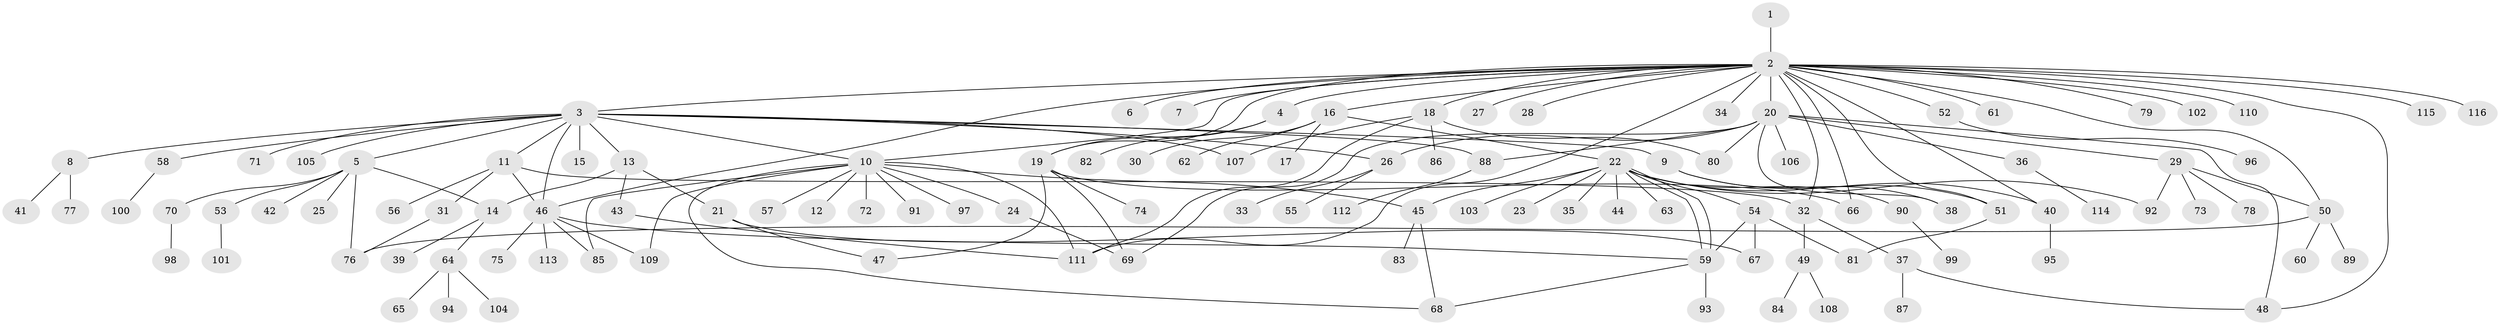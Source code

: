 // Generated by graph-tools (version 1.1) at 2025/49/03/09/25 03:49:54]
// undirected, 116 vertices, 151 edges
graph export_dot {
graph [start="1"]
  node [color=gray90,style=filled];
  1;
  2;
  3;
  4;
  5;
  6;
  7;
  8;
  9;
  10;
  11;
  12;
  13;
  14;
  15;
  16;
  17;
  18;
  19;
  20;
  21;
  22;
  23;
  24;
  25;
  26;
  27;
  28;
  29;
  30;
  31;
  32;
  33;
  34;
  35;
  36;
  37;
  38;
  39;
  40;
  41;
  42;
  43;
  44;
  45;
  46;
  47;
  48;
  49;
  50;
  51;
  52;
  53;
  54;
  55;
  56;
  57;
  58;
  59;
  60;
  61;
  62;
  63;
  64;
  65;
  66;
  67;
  68;
  69;
  70;
  71;
  72;
  73;
  74;
  75;
  76;
  77;
  78;
  79;
  80;
  81;
  82;
  83;
  84;
  85;
  86;
  87;
  88;
  89;
  90;
  91;
  92;
  93;
  94;
  95;
  96;
  97;
  98;
  99;
  100;
  101;
  102;
  103;
  104;
  105;
  106;
  107;
  108;
  109;
  110;
  111;
  112;
  113;
  114;
  115;
  116;
  1 -- 2;
  2 -- 3;
  2 -- 4;
  2 -- 6;
  2 -- 7;
  2 -- 10;
  2 -- 16;
  2 -- 18;
  2 -- 19;
  2 -- 20;
  2 -- 27;
  2 -- 28;
  2 -- 32;
  2 -- 34;
  2 -- 40;
  2 -- 46;
  2 -- 48;
  2 -- 50;
  2 -- 51;
  2 -- 52;
  2 -- 61;
  2 -- 66;
  2 -- 79;
  2 -- 102;
  2 -- 110;
  2 -- 111;
  2 -- 115;
  2 -- 116;
  3 -- 5;
  3 -- 8;
  3 -- 9;
  3 -- 10;
  3 -- 11;
  3 -- 13;
  3 -- 15;
  3 -- 26;
  3 -- 46;
  3 -- 58;
  3 -- 71;
  3 -- 88;
  3 -- 105;
  3 -- 107;
  4 -- 19;
  4 -- 82;
  5 -- 14;
  5 -- 25;
  5 -- 42;
  5 -- 53;
  5 -- 70;
  5 -- 76;
  8 -- 41;
  8 -- 77;
  9 -- 38;
  9 -- 51;
  10 -- 12;
  10 -- 24;
  10 -- 45;
  10 -- 57;
  10 -- 68;
  10 -- 72;
  10 -- 85;
  10 -- 91;
  10 -- 97;
  10 -- 109;
  10 -- 111;
  11 -- 31;
  11 -- 32;
  11 -- 46;
  11 -- 56;
  13 -- 14;
  13 -- 21;
  13 -- 43;
  14 -- 39;
  14 -- 64;
  16 -- 17;
  16 -- 22;
  16 -- 30;
  16 -- 62;
  18 -- 80;
  18 -- 86;
  18 -- 107;
  18 -- 111;
  19 -- 47;
  19 -- 66;
  19 -- 69;
  19 -- 74;
  20 -- 26;
  20 -- 29;
  20 -- 36;
  20 -- 38;
  20 -- 48;
  20 -- 69;
  20 -- 80;
  20 -- 88;
  20 -- 106;
  21 -- 47;
  21 -- 67;
  22 -- 23;
  22 -- 35;
  22 -- 40;
  22 -- 44;
  22 -- 45;
  22 -- 54;
  22 -- 59;
  22 -- 59;
  22 -- 63;
  22 -- 90;
  22 -- 92;
  22 -- 103;
  24 -- 69;
  26 -- 33;
  26 -- 55;
  29 -- 50;
  29 -- 73;
  29 -- 78;
  29 -- 92;
  31 -- 76;
  32 -- 37;
  32 -- 49;
  36 -- 114;
  37 -- 48;
  37 -- 87;
  40 -- 95;
  43 -- 111;
  45 -- 68;
  45 -- 83;
  46 -- 59;
  46 -- 75;
  46 -- 85;
  46 -- 109;
  46 -- 113;
  49 -- 84;
  49 -- 108;
  50 -- 60;
  50 -- 76;
  50 -- 89;
  51 -- 81;
  52 -- 96;
  53 -- 101;
  54 -- 59;
  54 -- 67;
  54 -- 81;
  58 -- 100;
  59 -- 68;
  59 -- 93;
  64 -- 65;
  64 -- 94;
  64 -- 104;
  70 -- 98;
  88 -- 112;
  90 -- 99;
}
